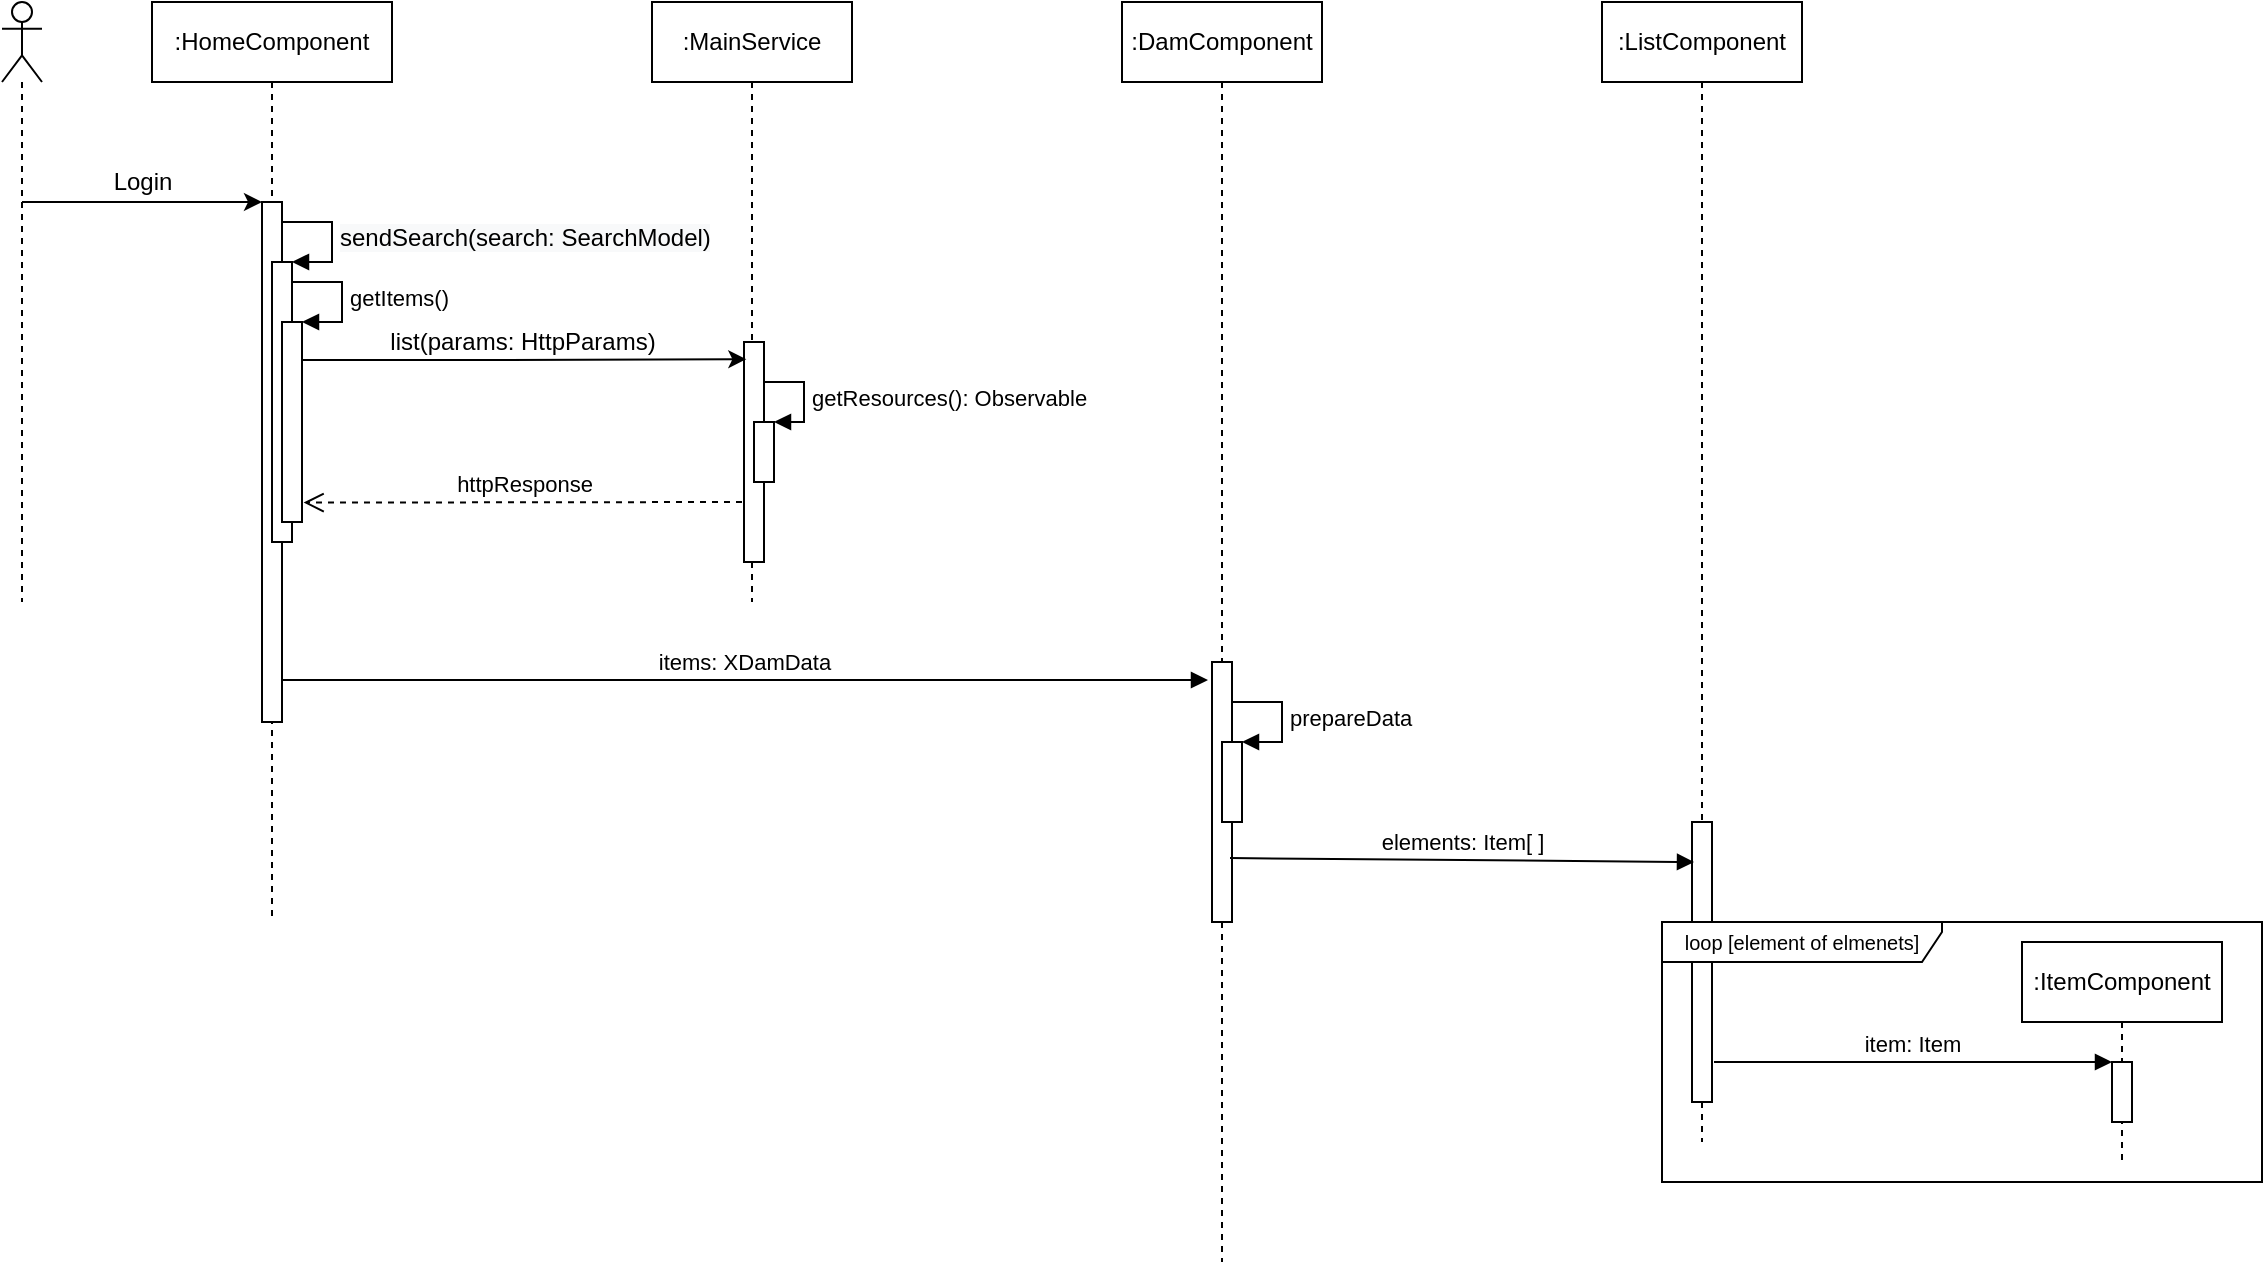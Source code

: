 <mxfile version="13.9.9" type="device"><diagram id="kgpKYQtTHZ0yAKxKKP6v" name="Page-1"><mxGraphModel dx="1332" dy="838" grid="1" gridSize="10" guides="1" tooltips="1" connect="1" arrows="1" fold="1" page="1" pageScale="1" pageWidth="850" pageHeight="1100" math="0" shadow="0"><root><mxCell id="0"/><mxCell id="1" parent="0"/><mxCell id="mNRNpLQWUxIPRAJ9xK18-11" value=":HomeComponent" style="shape=umlLifeline;perimeter=lifelinePerimeter;whiteSpace=wrap;html=1;container=1;collapsible=0;recursiveResize=0;outlineConnect=0;" parent="1" vertex="1"><mxGeometry x="125" y="80" width="120" height="460" as="geometry"/></mxCell><mxCell id="mNRNpLQWUxIPRAJ9xK18-3" value="" style="html=1;points=[];perimeter=orthogonalPerimeter;" parent="mNRNpLQWUxIPRAJ9xK18-11" vertex="1"><mxGeometry x="55" y="100" width="10" height="260" as="geometry"/></mxCell><mxCell id="mNRNpLQWUxIPRAJ9xK18-22" value="" style="html=1;points=[];perimeter=orthogonalPerimeter;" parent="mNRNpLQWUxIPRAJ9xK18-11" vertex="1"><mxGeometry x="60" y="130" width="10" height="140" as="geometry"/></mxCell><mxCell id="mNRNpLQWUxIPRAJ9xK18-23" value="&lt;span style=&quot;font-size: 12px ; text-align: center ; background-color: rgb(248 , 249 , 250)&quot;&gt;sendSearch(search: SearchModel)&lt;/span&gt;" style="edgeStyle=orthogonalEdgeStyle;html=1;align=left;spacingLeft=2;endArrow=block;rounded=0;entryX=1;entryY=0;" parent="mNRNpLQWUxIPRAJ9xK18-11" target="mNRNpLQWUxIPRAJ9xK18-22" edge="1"><mxGeometry relative="1" as="geometry"><mxPoint x="65" y="110" as="sourcePoint"/><Array as="points"><mxPoint x="90" y="110"/></Array></mxGeometry></mxCell><mxCell id="mNRNpLQWUxIPRAJ9xK18-10" style="edgeStyle=orthogonalEdgeStyle;rounded=0;orthogonalLoop=1;jettySize=auto;html=1;entryX=0;entryY=0;entryDx=0;entryDy=0;entryPerimeter=0;" parent="1" source="mNRNpLQWUxIPRAJ9xK18-9" target="mNRNpLQWUxIPRAJ9xK18-3" edge="1"><mxGeometry relative="1" as="geometry"><Array as="points"><mxPoint x="100" y="180"/><mxPoint x="100" y="180"/></Array></mxGeometry></mxCell><mxCell id="mNRNpLQWUxIPRAJ9xK18-9" value="" style="shape=umlLifeline;participant=umlActor;perimeter=lifelinePerimeter;whiteSpace=wrap;html=1;container=1;collapsible=0;recursiveResize=0;verticalAlign=top;spacingTop=36;outlineConnect=0;" parent="1" vertex="1"><mxGeometry x="50" y="80" width="20" height="300" as="geometry"/></mxCell><mxCell id="mNRNpLQWUxIPRAJ9xK18-12" value=":MainService" style="shape=umlLifeline;perimeter=lifelinePerimeter;whiteSpace=wrap;html=1;container=1;collapsible=0;recursiveResize=0;outlineConnect=0;" parent="1" vertex="1"><mxGeometry x="375" y="80" width="100" height="300" as="geometry"/></mxCell><mxCell id="mNRNpLQWUxIPRAJ9xK18-13" value="" style="html=1;points=[];perimeter=orthogonalPerimeter;" parent="mNRNpLQWUxIPRAJ9xK18-12" vertex="1"><mxGeometry x="46" y="170" width="10" height="110" as="geometry"/></mxCell><mxCell id="mNRNpLQWUxIPRAJ9xK18-20" value="" style="html=1;points=[];perimeter=orthogonalPerimeter;" parent="mNRNpLQWUxIPRAJ9xK18-12" vertex="1"><mxGeometry x="51" y="210" width="10" height="30" as="geometry"/></mxCell><mxCell id="mNRNpLQWUxIPRAJ9xK18-21" value="getResources(): Observable" style="edgeStyle=orthogonalEdgeStyle;html=1;align=left;spacingLeft=2;endArrow=block;rounded=0;entryX=1;entryY=0;" parent="mNRNpLQWUxIPRAJ9xK18-12" target="mNRNpLQWUxIPRAJ9xK18-20" edge="1"><mxGeometry relative="1" as="geometry"><mxPoint x="56" y="190" as="sourcePoint"/><Array as="points"><mxPoint x="76" y="190"/></Array></mxGeometry></mxCell><mxCell id="mNRNpLQWUxIPRAJ9xK18-14" value="Login" style="text;html=1;align=center;verticalAlign=middle;resizable=0;points=[];autosize=1;" parent="1" vertex="1"><mxGeometry x="100" y="160" width="40" height="20" as="geometry"/></mxCell><mxCell id="mNRNpLQWUxIPRAJ9xK18-26" style="edgeStyle=orthogonalEdgeStyle;rounded=0;orthogonalLoop=1;jettySize=auto;html=1;entryX=0.117;entryY=0.078;entryDx=0;entryDy=0;entryPerimeter=0;" parent="1" source="mNRNpLQWUxIPRAJ9xK18-24" target="mNRNpLQWUxIPRAJ9xK18-13" edge="1"><mxGeometry relative="1" as="geometry"><mxPoint x="370" y="262" as="targetPoint"/><Array as="points"><mxPoint x="290" y="259"/><mxPoint x="290" y="259"/></Array></mxGeometry></mxCell><mxCell id="mNRNpLQWUxIPRAJ9xK18-24" value="" style="html=1;points=[];perimeter=orthogonalPerimeter;" parent="1" vertex="1"><mxGeometry x="190" y="240" width="10" height="100" as="geometry"/></mxCell><mxCell id="mNRNpLQWUxIPRAJ9xK18-25" value="getItems()" style="edgeStyle=orthogonalEdgeStyle;html=1;align=left;spacingLeft=2;endArrow=block;rounded=0;entryX=1;entryY=0;" parent="1" target="mNRNpLQWUxIPRAJ9xK18-24" edge="1"><mxGeometry relative="1" as="geometry"><mxPoint x="195" y="220" as="sourcePoint"/><Array as="points"><mxPoint x="220" y="220"/></Array></mxGeometry></mxCell><mxCell id="mNRNpLQWUxIPRAJ9xK18-27" value="list(params: HttpParams)" style="text;html=1;align=center;verticalAlign=middle;resizable=0;points=[];autosize=1;" parent="1" vertex="1"><mxGeometry x="235" y="240" width="150" height="20" as="geometry"/></mxCell><mxCell id="mNRNpLQWUxIPRAJ9xK18-30" value="httpResponse" style="html=1;verticalAlign=bottom;endArrow=open;dashed=1;endSize=8;entryX=1.079;entryY=0.903;entryDx=0;entryDy=0;entryPerimeter=0;" parent="1" target="mNRNpLQWUxIPRAJ9xK18-24" edge="1"><mxGeometry relative="1" as="geometry"><mxPoint x="420" y="330" as="sourcePoint"/><mxPoint x="340" y="330" as="targetPoint"/></mxGeometry></mxCell><mxCell id="EE1xyUHWH5H3lekS2OBg-1" value=":DamComponent" style="shape=umlLifeline;perimeter=lifelinePerimeter;whiteSpace=wrap;html=1;container=1;collapsible=0;recursiveResize=0;outlineConnect=0;" parent="1" vertex="1"><mxGeometry x="610" y="80" width="100" height="630" as="geometry"/></mxCell><mxCell id="EE1xyUHWH5H3lekS2OBg-3" value="" style="html=1;points=[];perimeter=orthogonalPerimeter;" parent="EE1xyUHWH5H3lekS2OBg-1" vertex="1"><mxGeometry x="45" y="330" width="10" height="130" as="geometry"/></mxCell><mxCell id="EE1xyUHWH5H3lekS2OBg-2" value="items: XDamData" style="html=1;verticalAlign=bottom;endArrow=block;exitX=1;exitY=0.919;exitDx=0;exitDy=0;exitPerimeter=0;" parent="1" source="mNRNpLQWUxIPRAJ9xK18-3" edge="1"><mxGeometry width="80" relative="1" as="geometry"><mxPoint x="200" y="420" as="sourcePoint"/><mxPoint x="653" y="419" as="targetPoint"/></mxGeometry></mxCell><mxCell id="EE1xyUHWH5H3lekS2OBg-4" value="" style="html=1;points=[];perimeter=orthogonalPerimeter;" parent="1" vertex="1"><mxGeometry x="660" y="450" width="10" height="40" as="geometry"/></mxCell><mxCell id="EE1xyUHWH5H3lekS2OBg-5" value="prepareData" style="edgeStyle=orthogonalEdgeStyle;html=1;align=left;spacingLeft=2;endArrow=block;rounded=0;entryX=1;entryY=0;" parent="1" target="EE1xyUHWH5H3lekS2OBg-4" edge="1"><mxGeometry relative="1" as="geometry"><mxPoint x="665" y="430" as="sourcePoint"/><Array as="points"><mxPoint x="690" y="430"/></Array></mxGeometry></mxCell><mxCell id="EE1xyUHWH5H3lekS2OBg-6" value=":ListComponent" style="shape=umlLifeline;perimeter=lifelinePerimeter;whiteSpace=wrap;html=1;container=1;collapsible=0;recursiveResize=0;outlineConnect=0;" parent="1" vertex="1"><mxGeometry x="850" y="80" width="100" height="570" as="geometry"/></mxCell><mxCell id="EE1xyUHWH5H3lekS2OBg-7" value="" style="html=1;points=[];perimeter=orthogonalPerimeter;" parent="EE1xyUHWH5H3lekS2OBg-6" vertex="1"><mxGeometry x="45" y="410" width="10" height="140" as="geometry"/></mxCell><mxCell id="EE1xyUHWH5H3lekS2OBg-8" value="elements: Item[ ]" style="html=1;verticalAlign=bottom;endArrow=block;exitX=0.9;exitY=0.754;exitDx=0;exitDy=0;exitPerimeter=0;entryX=0.1;entryY=0.143;entryDx=0;entryDy=0;entryPerimeter=0;" parent="1" source="EE1xyUHWH5H3lekS2OBg-3" target="EE1xyUHWH5H3lekS2OBg-7" edge="1"><mxGeometry width="80" relative="1" as="geometry"><mxPoint x="670" y="510" as="sourcePoint"/><mxPoint x="750" y="510" as="targetPoint"/></mxGeometry></mxCell><mxCell id="EE1xyUHWH5H3lekS2OBg-9" value=":ItemComponent" style="shape=umlLifeline;perimeter=lifelinePerimeter;whiteSpace=wrap;html=1;container=1;collapsible=0;recursiveResize=0;outlineConnect=0;" parent="1" vertex="1"><mxGeometry x="1060" y="550" width="100" height="110" as="geometry"/></mxCell><mxCell id="EE1xyUHWH5H3lekS2OBg-11" value="" style="html=1;points=[];perimeter=orthogonalPerimeter;" parent="EE1xyUHWH5H3lekS2OBg-9" vertex="1"><mxGeometry x="45" y="60" width="10" height="30" as="geometry"/></mxCell><mxCell id="EE1xyUHWH5H3lekS2OBg-10" value="item: Item" style="html=1;verticalAlign=bottom;endArrow=block;exitX=1.1;exitY=0.857;exitDx=0;exitDy=0;exitPerimeter=0;" parent="1" source="EE1xyUHWH5H3lekS2OBg-7" target="EE1xyUHWH5H3lekS2OBg-11" edge="1"><mxGeometry width="80" relative="1" as="geometry"><mxPoint x="910" y="610" as="sourcePoint"/><mxPoint x="1030" y="670" as="targetPoint"/></mxGeometry></mxCell><mxCell id="nPOMkf_cnXazO_Exi77A-1" value="&lt;font style=&quot;font-size: 10px&quot;&gt;loop [element of elmenets]&lt;/font&gt;" style="shape=umlFrame;whiteSpace=wrap;html=1;width=140;height=20;" vertex="1" parent="1"><mxGeometry x="880" y="540" width="300" height="130" as="geometry"/></mxCell></root></mxGraphModel></diagram></mxfile>
